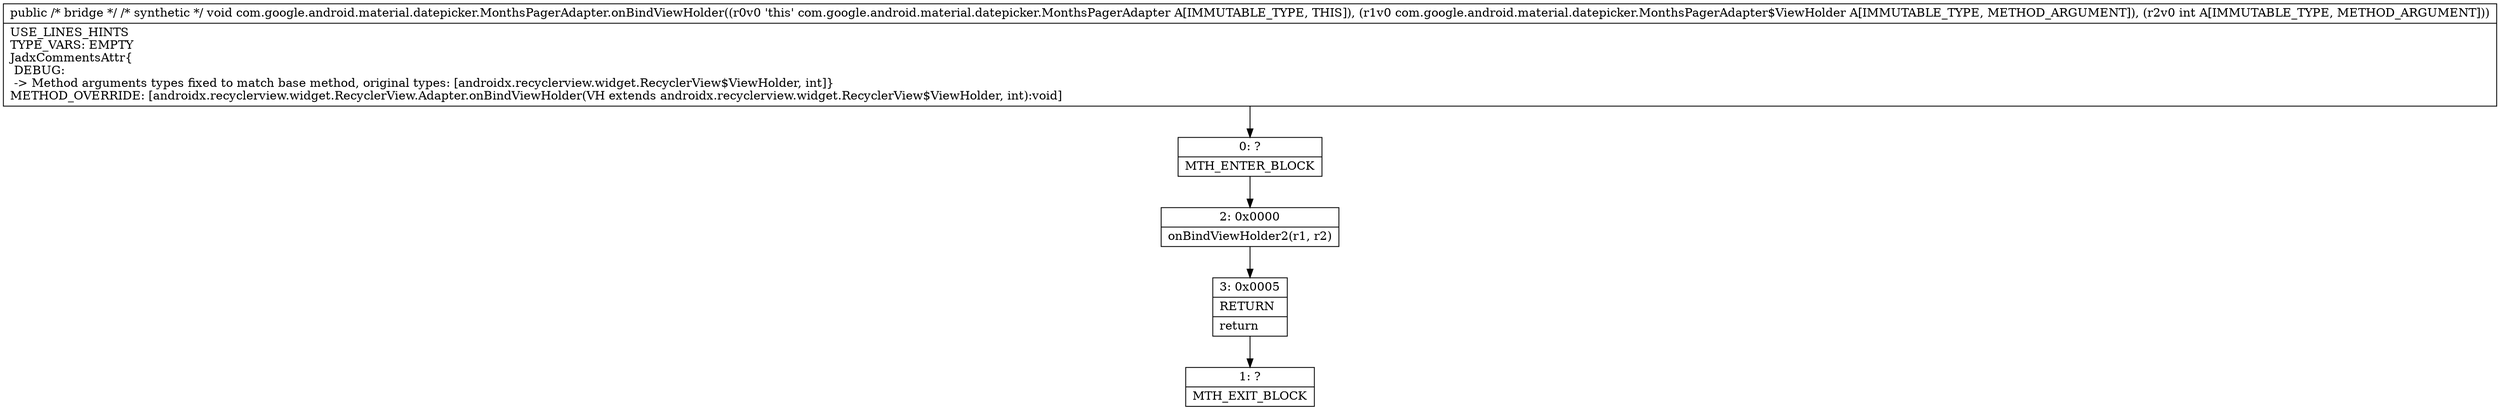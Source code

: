 digraph "CFG forcom.google.android.material.datepicker.MonthsPagerAdapter.onBindViewHolder(Landroidx\/recyclerview\/widget\/RecyclerView$ViewHolder;I)V" {
Node_0 [shape=record,label="{0\:\ ?|MTH_ENTER_BLOCK\l}"];
Node_2 [shape=record,label="{2\:\ 0x0000|onBindViewHolder2(r1, r2)\l}"];
Node_3 [shape=record,label="{3\:\ 0x0005|RETURN\l|return\l}"];
Node_1 [shape=record,label="{1\:\ ?|MTH_EXIT_BLOCK\l}"];
MethodNode[shape=record,label="{public \/* bridge *\/ \/* synthetic *\/ void com.google.android.material.datepicker.MonthsPagerAdapter.onBindViewHolder((r0v0 'this' com.google.android.material.datepicker.MonthsPagerAdapter A[IMMUTABLE_TYPE, THIS]), (r1v0 com.google.android.material.datepicker.MonthsPagerAdapter$ViewHolder A[IMMUTABLE_TYPE, METHOD_ARGUMENT]), (r2v0 int A[IMMUTABLE_TYPE, METHOD_ARGUMENT]))  | USE_LINES_HINTS\lTYPE_VARS: EMPTY\lJadxCommentsAttr\{\l DEBUG: \l \-\> Method arguments types fixed to match base method, original types: [androidx.recyclerview.widget.RecyclerView$ViewHolder, int]\}\lMETHOD_OVERRIDE: [androidx.recyclerview.widget.RecyclerView.Adapter.onBindViewHolder(VH extends androidx.recyclerview.widget.RecyclerView$ViewHolder, int):void]\l}"];
MethodNode -> Node_0;Node_0 -> Node_2;
Node_2 -> Node_3;
Node_3 -> Node_1;
}

